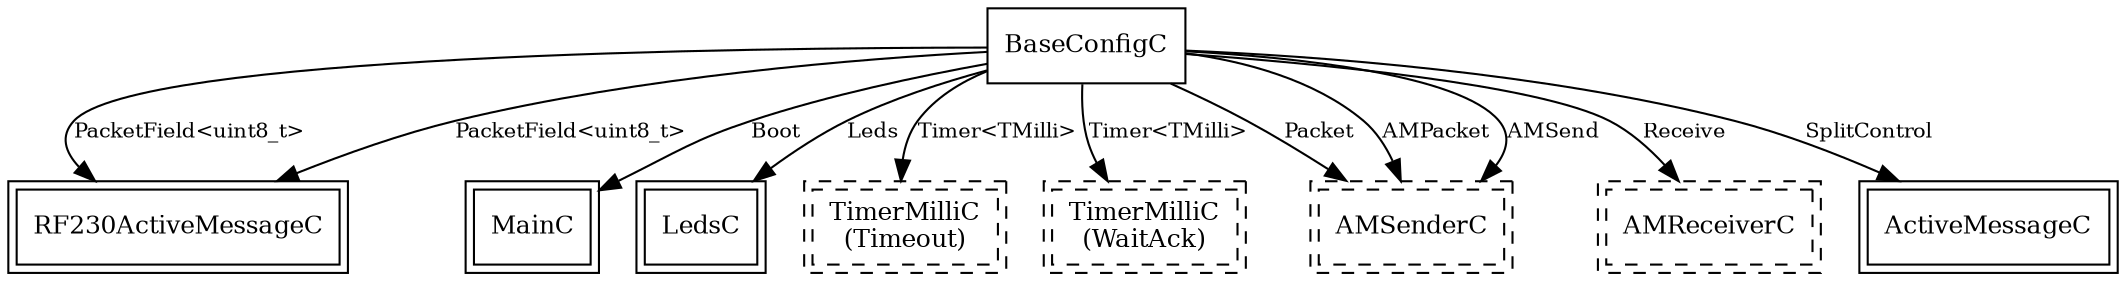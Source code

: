 digraph "BaseConfigAppC" {
  "BaseConfigC" [fontsize=12, shape=box, URL="../chtml/BaseConfigC.html"];
  "RF230ActiveMessageC" [fontsize=12, shape=box,peripheries=2, URL="../chtml/tos.chips.rf230.RF230ActiveMessageC.html"];
  "BaseConfigC" [fontsize=12, shape=box, URL="../chtml/BaseConfigC.html"];
  "RF230ActiveMessageC" [fontsize=12, shape=box,peripheries=2, URL="../chtml/tos.chips.rf230.RF230ActiveMessageC.html"];
  "BaseConfigC" [fontsize=12, shape=box, URL="../chtml/BaseConfigC.html"];
  "MainC" [fontsize=12, shape=box,peripheries=2, URL="../chtml/tos.system.MainC.html"];
  "BaseConfigC" [fontsize=12, shape=box, URL="../chtml/BaseConfigC.html"];
  "LedsC" [fontsize=12, shape=box,peripheries=2, URL="../chtml/tos.system.LedsC.html"];
  "BaseConfigC" [fontsize=12, shape=box, URL="../chtml/BaseConfigC.html"];
  "BaseConfigAppC.Timeout" [fontsize=12, shape=box,peripheries=2, style=dashed, label="TimerMilliC\n(Timeout)", URL="../chtml/tos.system.TimerMilliC.html"];
  "BaseConfigC" [fontsize=12, shape=box, URL="../chtml/BaseConfigC.html"];
  "BaseConfigAppC.WaitAck" [fontsize=12, shape=box,peripheries=2, style=dashed, label="TimerMilliC\n(WaitAck)", URL="../chtml/tos.system.TimerMilliC.html"];
  "BaseConfigC" [fontsize=12, shape=box, URL="../chtml/BaseConfigC.html"];
  "BaseConfigAppC.AMSenderC" [fontsize=12, shape=box,peripheries=2, style=dashed, label="AMSenderC", URL="../chtml/tos.system.AMSenderC.html"];
  "BaseConfigC" [fontsize=12, shape=box, URL="../chtml/BaseConfigC.html"];
  "BaseConfigAppC.AMSenderC" [fontsize=12, shape=box,peripheries=2, style=dashed, label="AMSenderC", URL="../chtml/tos.system.AMSenderC.html"];
  "BaseConfigC" [fontsize=12, shape=box, URL="../chtml/BaseConfigC.html"];
  "BaseConfigAppC.AMSenderC" [fontsize=12, shape=box,peripheries=2, style=dashed, label="AMSenderC", URL="../chtml/tos.system.AMSenderC.html"];
  "BaseConfigC" [fontsize=12, shape=box, URL="../chtml/BaseConfigC.html"];
  "BaseConfigAppC.AMReceiverC" [fontsize=12, shape=box,peripheries=2, style=dashed, label="AMReceiverC", URL="../chtml/tos.system.AMReceiverC.html"];
  "BaseConfigC" [fontsize=12, shape=box, URL="../chtml/BaseConfigC.html"];
  "ActiveMessageC" [fontsize=12, shape=box,peripheries=2, URL="../chtml/tos.platforms.iris.ActiveMessageC.html"];
  "BaseConfigC" -> "RF230ActiveMessageC" [label="PacketField<uint8_t>", URL="../ihtml/tos.lib.rfxlink.util.PacketField.html", fontsize=10];
  "BaseConfigC" -> "RF230ActiveMessageC" [label="PacketField<uint8_t>", URL="../ihtml/tos.lib.rfxlink.util.PacketField.html", fontsize=10];
  "BaseConfigC" -> "MainC" [label="Boot", URL="../ihtml/tos.interfaces.Boot.html", fontsize=10];
  "BaseConfigC" -> "LedsC" [label="Leds", URL="../ihtml/tos.interfaces.Leds.html", fontsize=10];
  "BaseConfigC" -> "BaseConfigAppC.Timeout" [label="Timer<TMilli>", URL="../ihtml/tos.lib.timer.Timer.html", fontsize=10];
  "BaseConfigC" -> "BaseConfigAppC.WaitAck" [label="Timer<TMilli>", URL="../ihtml/tos.lib.timer.Timer.html", fontsize=10];
  "BaseConfigC" -> "BaseConfigAppC.AMSenderC" [label="Packet", URL="../ihtml/tos.interfaces.Packet.html", fontsize=10];
  "BaseConfigC" -> "BaseConfigAppC.AMSenderC" [label="AMPacket", URL="../ihtml/tos.interfaces.AMPacket.html", fontsize=10];
  "BaseConfigC" -> "BaseConfigAppC.AMSenderC" [label="AMSend", URL="../ihtml/tos.interfaces.AMSend.html", fontsize=10];
  "BaseConfigC" -> "BaseConfigAppC.AMReceiverC" [label="Receive", URL="../ihtml/tos.interfaces.Receive.html", fontsize=10];
  "BaseConfigC" -> "ActiveMessageC" [label="SplitControl", URL="../ihtml/tos.interfaces.SplitControl.html", fontsize=10];
}
